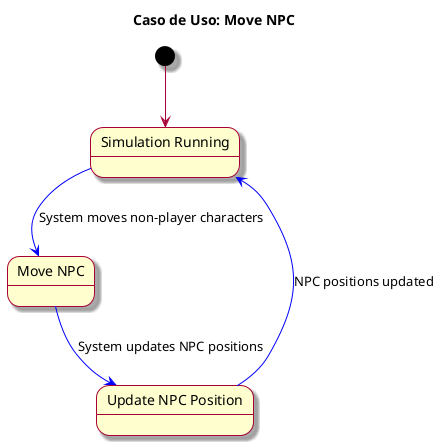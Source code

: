 @startuml
skin rose
title Caso de Uso: Move NPC

state SIMULATION_RUNNING as "Simulation Running"
state MoveNPC as "Move NPC"
state UpdateNPCPosition as "Update NPC Position"

[*] --> SIMULATION_RUNNING
SIMULATION_RUNNING -[#blue]-> MoveNPC : System moves non-player characters
MoveNPC -[#blue]-> UpdateNPCPosition : System updates NPC positions
UpdateNPCPosition -[#blue]-> SIMULATION_RUNNING : NPC positions updated

@enduml

